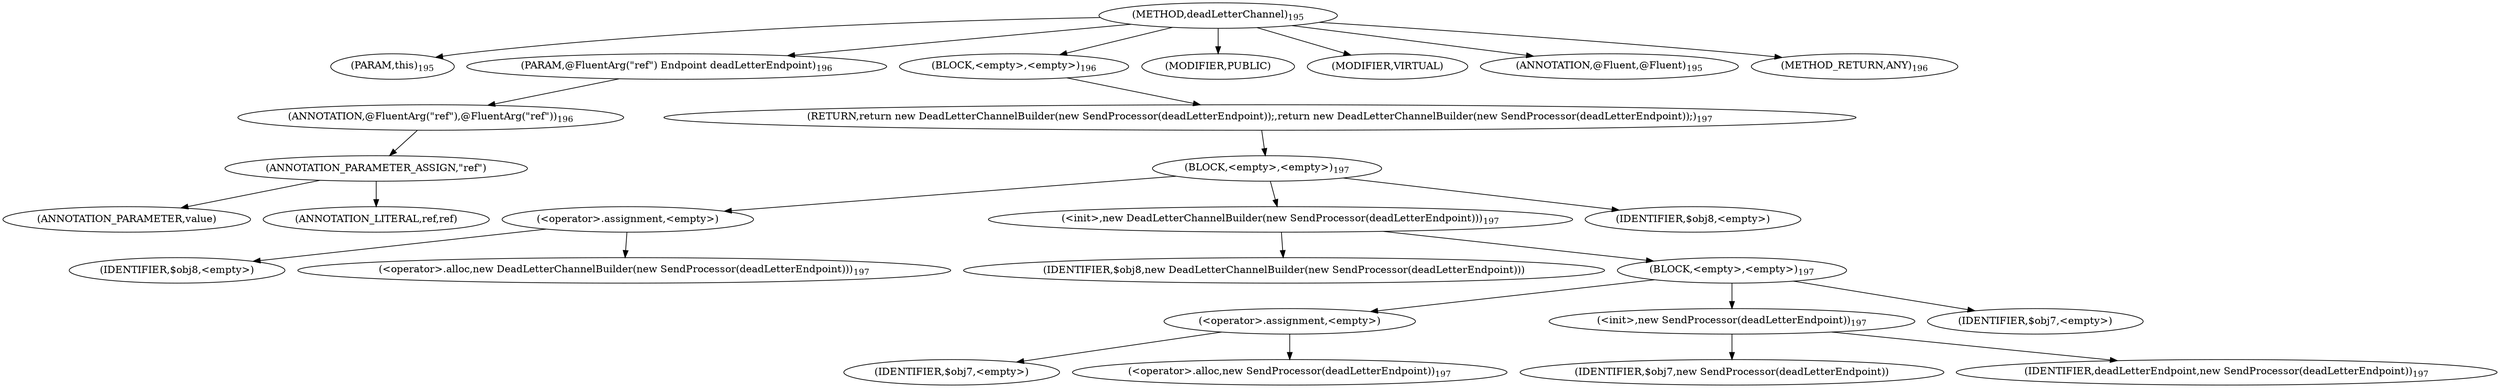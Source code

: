 digraph "deadLetterChannel" {  
"454" [label = <(METHOD,deadLetterChannel)<SUB>195</SUB>> ]
"455" [label = <(PARAM,this)<SUB>195</SUB>> ]
"456" [label = <(PARAM,@FluentArg(&quot;ref&quot;) Endpoint deadLetterEndpoint)<SUB>196</SUB>> ]
"457" [label = <(ANNOTATION,@FluentArg(&quot;ref&quot;),@FluentArg(&quot;ref&quot;))<SUB>196</SUB>> ]
"458" [label = <(ANNOTATION_PARAMETER_ASSIGN,&quot;ref&quot;)> ]
"459" [label = <(ANNOTATION_PARAMETER,value)> ]
"460" [label = <(ANNOTATION_LITERAL,ref,ref)> ]
"461" [label = <(BLOCK,&lt;empty&gt;,&lt;empty&gt;)<SUB>196</SUB>> ]
"462" [label = <(RETURN,return new DeadLetterChannelBuilder(new SendProcessor(deadLetterEndpoint));,return new DeadLetterChannelBuilder(new SendProcessor(deadLetterEndpoint));)<SUB>197</SUB>> ]
"463" [label = <(BLOCK,&lt;empty&gt;,&lt;empty&gt;)<SUB>197</SUB>> ]
"464" [label = <(&lt;operator&gt;.assignment,&lt;empty&gt;)> ]
"465" [label = <(IDENTIFIER,$obj8,&lt;empty&gt;)> ]
"466" [label = <(&lt;operator&gt;.alloc,new DeadLetterChannelBuilder(new SendProcessor(deadLetterEndpoint)))<SUB>197</SUB>> ]
"467" [label = <(&lt;init&gt;,new DeadLetterChannelBuilder(new SendProcessor(deadLetterEndpoint)))<SUB>197</SUB>> ]
"468" [label = <(IDENTIFIER,$obj8,new DeadLetterChannelBuilder(new SendProcessor(deadLetterEndpoint)))> ]
"469" [label = <(BLOCK,&lt;empty&gt;,&lt;empty&gt;)<SUB>197</SUB>> ]
"470" [label = <(&lt;operator&gt;.assignment,&lt;empty&gt;)> ]
"471" [label = <(IDENTIFIER,$obj7,&lt;empty&gt;)> ]
"472" [label = <(&lt;operator&gt;.alloc,new SendProcessor(deadLetterEndpoint))<SUB>197</SUB>> ]
"473" [label = <(&lt;init&gt;,new SendProcessor(deadLetterEndpoint))<SUB>197</SUB>> ]
"474" [label = <(IDENTIFIER,$obj7,new SendProcessor(deadLetterEndpoint))> ]
"475" [label = <(IDENTIFIER,deadLetterEndpoint,new SendProcessor(deadLetterEndpoint))<SUB>197</SUB>> ]
"476" [label = <(IDENTIFIER,$obj7,&lt;empty&gt;)> ]
"477" [label = <(IDENTIFIER,$obj8,&lt;empty&gt;)> ]
"478" [label = <(MODIFIER,PUBLIC)> ]
"479" [label = <(MODIFIER,VIRTUAL)> ]
"480" [label = <(ANNOTATION,@Fluent,@Fluent)<SUB>195</SUB>> ]
"481" [label = <(METHOD_RETURN,ANY)<SUB>196</SUB>> ]
  "454" -> "455" 
  "454" -> "456" 
  "454" -> "461" 
  "454" -> "478" 
  "454" -> "479" 
  "454" -> "480" 
  "454" -> "481" 
  "456" -> "457" 
  "457" -> "458" 
  "458" -> "459" 
  "458" -> "460" 
  "461" -> "462" 
  "462" -> "463" 
  "463" -> "464" 
  "463" -> "467" 
  "463" -> "477" 
  "464" -> "465" 
  "464" -> "466" 
  "467" -> "468" 
  "467" -> "469" 
  "469" -> "470" 
  "469" -> "473" 
  "469" -> "476" 
  "470" -> "471" 
  "470" -> "472" 
  "473" -> "474" 
  "473" -> "475" 
}
